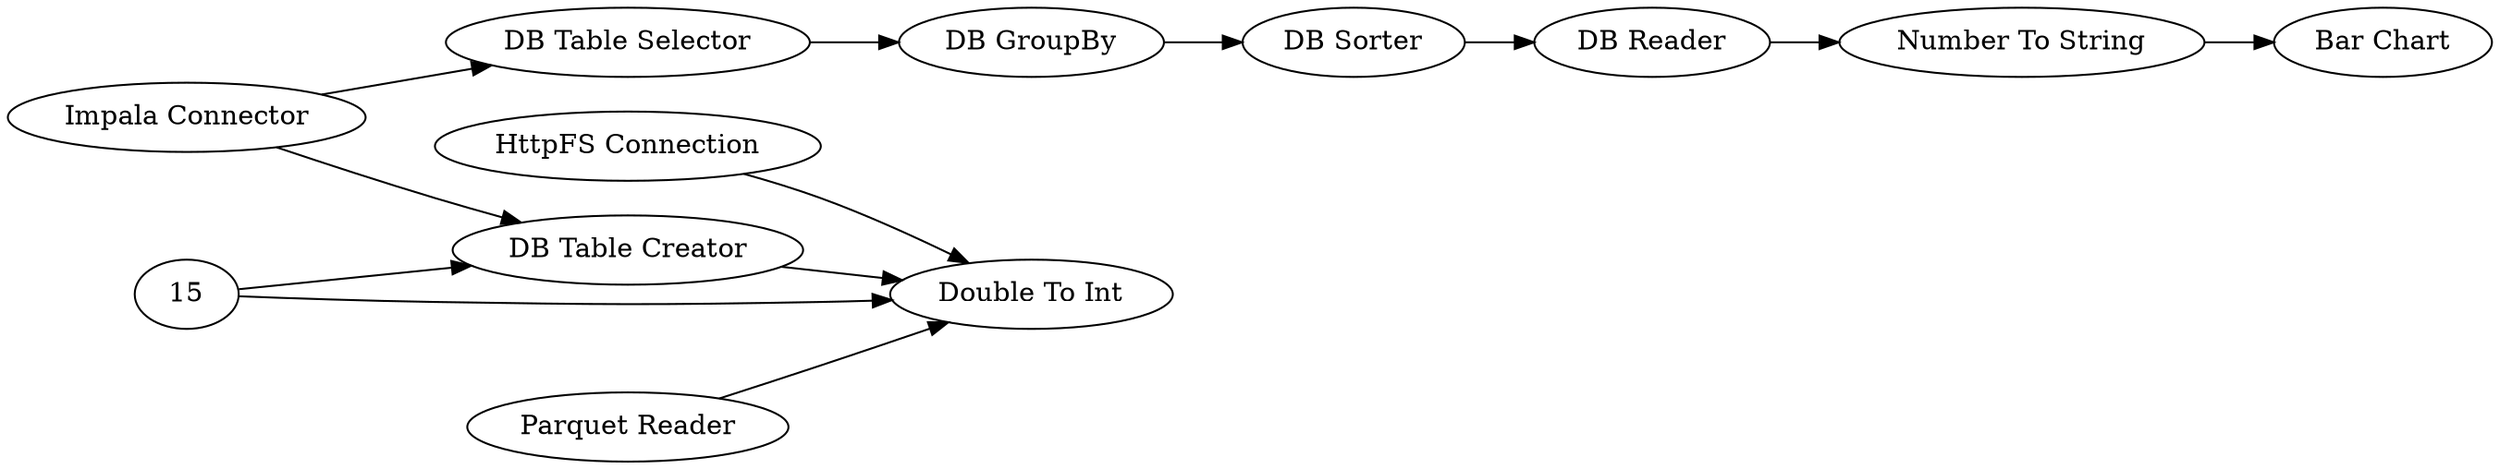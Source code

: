 digraph {
	2 [label="HttpFS Connection"]
	4 [label="DB Loader"]
	5 [label="DB Table Creator"]
	7 [label="Impala Connector"]
	9 [label="DB GroupBy"]
	10 [label="DB Sorter"]
	11 [label="DB Reader"]
	12 [label="Bar Chart"]
	13 [label="Number To String"]
	14 [label="DB Table Selector"]
	3 [label="Parquet Reader"]
	4 [label="Double To Int"]
	3 -> 4
	2 -> 4
	5 -> 4
	7 -> 5
	7 -> 14
	9 -> 10
	10 -> 11
	11 -> 13
	13 -> 12
	14 -> 9
	15 -> 5
	15 -> 4
	rankdir=LR
}
